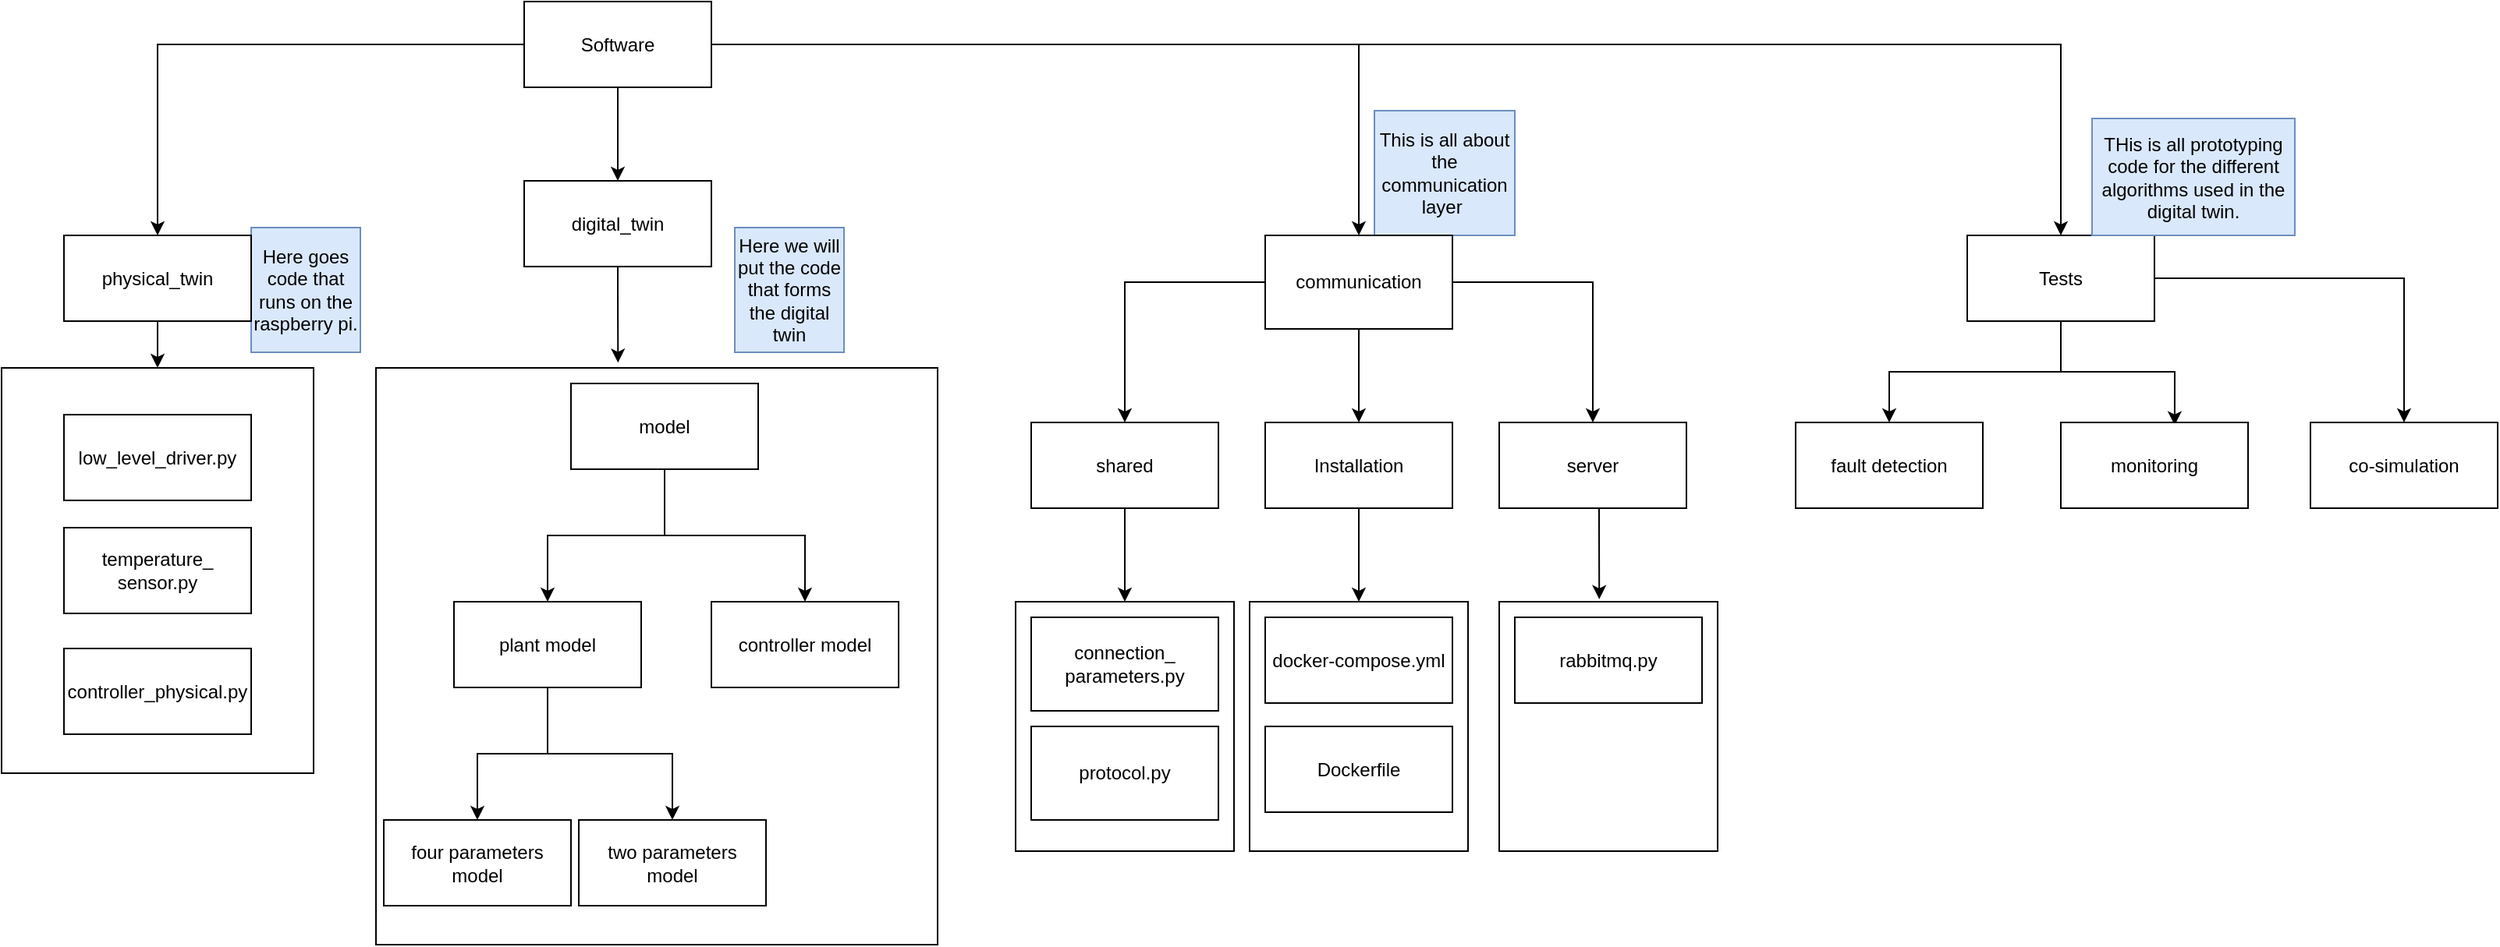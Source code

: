 <mxfile version="13.9.9" type="device"><diagram id="iEd0tF4DcvAUMcgzVtME" name="Page-1"><mxGraphModel dx="1185" dy="685" grid="1" gridSize="10" guides="1" tooltips="1" connect="1" arrows="1" fold="1" page="1" pageScale="1" pageWidth="850" pageHeight="1100" math="0" shadow="0"><root><mxCell id="0"/><mxCell id="1" parent="0"/><mxCell id="6I1G9g00M3twC3bizAIg-43" value="" style="rounded=0;whiteSpace=wrap;html=1;" vertex="1" parent="1"><mxGeometry x="1020" y="540" width="140" height="160" as="geometry"/></mxCell><mxCell id="6I1G9g00M3twC3bizAIg-42" value="" style="rounded=0;whiteSpace=wrap;html=1;" vertex="1" parent="1"><mxGeometry x="860" y="540" width="140" height="160" as="geometry"/></mxCell><mxCell id="X4DmHsCRrUhemdWOnzhn-28" value="" style="rounded=0;whiteSpace=wrap;html=1;" parent="1" vertex="1"><mxGeometry x="300" y="390" width="360" height="370" as="geometry"/></mxCell><mxCell id="X4DmHsCRrUhemdWOnzhn-27" value="" style="rounded=0;whiteSpace=wrap;html=1;" parent="1" vertex="1"><mxGeometry x="60" y="390" width="200" height="260" as="geometry"/></mxCell><mxCell id="X4DmHsCRrUhemdWOnzhn-26" value="" style="rounded=0;whiteSpace=wrap;html=1;" parent="1" vertex="1"><mxGeometry x="710" y="540" width="140" height="160" as="geometry"/></mxCell><mxCell id="X4DmHsCRrUhemdWOnzhn-30" style="edgeStyle=orthogonalEdgeStyle;rounded=0;orthogonalLoop=1;jettySize=auto;html=1;exitX=0.5;exitY=1;exitDx=0;exitDy=0;entryX=0.431;entryY=-0.009;entryDx=0;entryDy=0;entryPerimeter=0;" parent="1" source="X4DmHsCRrUhemdWOnzhn-2" target="X4DmHsCRrUhemdWOnzhn-28" edge="1"><mxGeometry relative="1" as="geometry"><Array as="points"><mxPoint x="455" y="340"/><mxPoint x="455" y="340"/></Array></mxGeometry></mxCell><mxCell id="X4DmHsCRrUhemdWOnzhn-2" value="digital_twin" style="rounded=0;whiteSpace=wrap;html=1;" parent="1" vertex="1"><mxGeometry x="395" y="270" width="120" height="55" as="geometry"/></mxCell><mxCell id="X4DmHsCRrUhemdWOnzhn-14" style="edgeStyle=orthogonalEdgeStyle;rounded=0;orthogonalLoop=1;jettySize=auto;html=1;entryX=0.5;entryY=0;entryDx=0;entryDy=0;" parent="1" source="X4DmHsCRrUhemdWOnzhn-4" target="X4DmHsCRrUhemdWOnzhn-12" edge="1"><mxGeometry relative="1" as="geometry"/></mxCell><mxCell id="X4DmHsCRrUhemdWOnzhn-16" style="edgeStyle=orthogonalEdgeStyle;rounded=0;orthogonalLoop=1;jettySize=auto;html=1;" parent="1" source="X4DmHsCRrUhemdWOnzhn-4" target="X4DmHsCRrUhemdWOnzhn-13" edge="1"><mxGeometry relative="1" as="geometry"/></mxCell><mxCell id="X4DmHsCRrUhemdWOnzhn-17" style="edgeStyle=orthogonalEdgeStyle;rounded=0;orthogonalLoop=1;jettySize=auto;html=1;entryX=0.5;entryY=0;entryDx=0;entryDy=0;" parent="1" source="X4DmHsCRrUhemdWOnzhn-4" target="X4DmHsCRrUhemdWOnzhn-11" edge="1"><mxGeometry relative="1" as="geometry"/></mxCell><mxCell id="X4DmHsCRrUhemdWOnzhn-4" value="communication" style="rounded=0;whiteSpace=wrap;html=1;" parent="1" vertex="1"><mxGeometry x="870" y="305" width="120" height="60" as="geometry"/></mxCell><mxCell id="X4DmHsCRrUhemdWOnzhn-11" value="Installation" style="rounded=0;whiteSpace=wrap;html=1;" parent="1" vertex="1"><mxGeometry x="870" y="425" width="120" height="55" as="geometry"/></mxCell><mxCell id="X4DmHsCRrUhemdWOnzhn-12" value="shared" style="rounded=0;whiteSpace=wrap;html=1;" parent="1" vertex="1"><mxGeometry x="720" y="425" width="120" height="55" as="geometry"/></mxCell><mxCell id="X4DmHsCRrUhemdWOnzhn-13" value="server" style="rounded=0;whiteSpace=wrap;html=1;" parent="1" vertex="1"><mxGeometry x="1020" y="425" width="120" height="55" as="geometry"/></mxCell><mxCell id="X4DmHsCRrUhemdWOnzhn-18" value="docker-compose.yml" style="rounded=0;whiteSpace=wrap;html=1;" parent="1" vertex="1"><mxGeometry x="870" y="550" width="120" height="55" as="geometry"/></mxCell><mxCell id="X4DmHsCRrUhemdWOnzhn-19" value="Dockerfile" style="rounded=0;whiteSpace=wrap;html=1;" parent="1" vertex="1"><mxGeometry x="870" y="620" width="120" height="55" as="geometry"/></mxCell><mxCell id="X4DmHsCRrUhemdWOnzhn-20" value="connection_&lt;br&gt;parameters.py" style="rounded=0;whiteSpace=wrap;html=1;" parent="1" vertex="1"><mxGeometry x="720" y="550" width="120" height="60" as="geometry"/></mxCell><mxCell id="X4DmHsCRrUhemdWOnzhn-21" value="protocol.py" style="rounded=0;whiteSpace=wrap;html=1;" parent="1" vertex="1"><mxGeometry x="720" y="620" width="120" height="60" as="geometry"/></mxCell><mxCell id="X4DmHsCRrUhemdWOnzhn-22" value="rabbitmq.py" style="rounded=0;whiteSpace=wrap;html=1;" parent="1" vertex="1"><mxGeometry x="1030" y="550" width="120" height="55" as="geometry"/></mxCell><mxCell id="CV0vzG2fWvN9T7Pu7cEo-2" value="" style="edgeStyle=orthogonalEdgeStyle;rounded=0;orthogonalLoop=1;jettySize=auto;html=1;" parent="1" source="X4DmHsCRrUhemdWOnzhn-23" target="CV0vzG2fWvN9T7Pu7cEo-1" edge="1"><mxGeometry relative="1" as="geometry"/></mxCell><mxCell id="CV0vzG2fWvN9T7Pu7cEo-4" style="edgeStyle=orthogonalEdgeStyle;rounded=0;orthogonalLoop=1;jettySize=auto;html=1;entryX=0.5;entryY=0;entryDx=0;entryDy=0;" parent="1" source="X4DmHsCRrUhemdWOnzhn-23" target="CV0vzG2fWvN9T7Pu7cEo-3" edge="1"><mxGeometry relative="1" as="geometry"/></mxCell><mxCell id="X4DmHsCRrUhemdWOnzhn-23" value="model" style="rounded=0;whiteSpace=wrap;html=1;" parent="1" vertex="1"><mxGeometry x="425" y="400" width="120" height="55" as="geometry"/></mxCell><mxCell id="X4DmHsCRrUhemdWOnzhn-25" value="fault detection" style="rounded=0;whiteSpace=wrap;html=1;" parent="1" vertex="1"><mxGeometry x="1210" y="425" width="120" height="55" as="geometry"/></mxCell><mxCell id="CV0vzG2fWvN9T7Pu7cEo-19" style="edgeStyle=orthogonalEdgeStyle;rounded=0;orthogonalLoop=1;jettySize=auto;html=1;" parent="1" source="X4DmHsCRrUhemdWOnzhn-38" target="CV0vzG2fWvN9T7Pu7cEo-16" edge="1"><mxGeometry relative="1" as="geometry"/></mxCell><mxCell id="CV0vzG2fWvN9T7Pu7cEo-20" style="edgeStyle=orthogonalEdgeStyle;rounded=0;orthogonalLoop=1;jettySize=auto;html=1;entryX=0.608;entryY=0.033;entryDx=0;entryDy=0;entryPerimeter=0;" parent="1" source="X4DmHsCRrUhemdWOnzhn-38" target="CV0vzG2fWvN9T7Pu7cEo-17" edge="1"><mxGeometry relative="1" as="geometry"/></mxCell><mxCell id="6I1G9g00M3twC3bizAIg-1" style="edgeStyle=orthogonalEdgeStyle;rounded=0;orthogonalLoop=1;jettySize=auto;html=1;entryX=0.5;entryY=0;entryDx=0;entryDy=0;" edge="1" parent="1" source="X4DmHsCRrUhemdWOnzhn-38" target="X4DmHsCRrUhemdWOnzhn-25"><mxGeometry relative="1" as="geometry"/></mxCell><mxCell id="X4DmHsCRrUhemdWOnzhn-38" value="Tests" style="rounded=0;whiteSpace=wrap;html=1;" parent="1" vertex="1"><mxGeometry x="1320" y="305" width="120" height="55" as="geometry"/></mxCell><mxCell id="CV0vzG2fWvN9T7Pu7cEo-6" value="" style="edgeStyle=orthogonalEdgeStyle;rounded=0;orthogonalLoop=1;jettySize=auto;html=1;" parent="1" source="CV0vzG2fWvN9T7Pu7cEo-1" target="CV0vzG2fWvN9T7Pu7cEo-5" edge="1"><mxGeometry relative="1" as="geometry"/></mxCell><mxCell id="CV0vzG2fWvN9T7Pu7cEo-8" style="edgeStyle=orthogonalEdgeStyle;rounded=0;orthogonalLoop=1;jettySize=auto;html=1;entryX=0.5;entryY=0;entryDx=0;entryDy=0;" parent="1" source="CV0vzG2fWvN9T7Pu7cEo-1" target="CV0vzG2fWvN9T7Pu7cEo-7" edge="1"><mxGeometry relative="1" as="geometry"/></mxCell><mxCell id="CV0vzG2fWvN9T7Pu7cEo-1" value="plant model" style="rounded=0;whiteSpace=wrap;html=1;" parent="1" vertex="1"><mxGeometry x="350" y="540" width="120" height="55" as="geometry"/></mxCell><mxCell id="CV0vzG2fWvN9T7Pu7cEo-3" value="controller model" style="rounded=0;whiteSpace=wrap;html=1;" parent="1" vertex="1"><mxGeometry x="515" y="540" width="120" height="55" as="geometry"/></mxCell><mxCell id="CV0vzG2fWvN9T7Pu7cEo-5" value="two parameters model" style="rounded=0;whiteSpace=wrap;html=1;" parent="1" vertex="1"><mxGeometry x="430" y="680" width="120" height="55" as="geometry"/></mxCell><mxCell id="CV0vzG2fWvN9T7Pu7cEo-7" value="four parameters model" style="rounded=0;whiteSpace=wrap;html=1;" parent="1" vertex="1"><mxGeometry x="305" y="680" width="120" height="55" as="geometry"/></mxCell><mxCell id="CV0vzG2fWvN9T7Pu7cEo-16" value="co-simulation" style="rounded=0;whiteSpace=wrap;html=1;" parent="1" vertex="1"><mxGeometry x="1540" y="425" width="120" height="55" as="geometry"/></mxCell><mxCell id="CV0vzG2fWvN9T7Pu7cEo-17" value="monitoring" style="rounded=0;whiteSpace=wrap;html=1;" parent="1" vertex="1"><mxGeometry x="1380" y="425" width="120" height="55" as="geometry"/></mxCell><mxCell id="CV0vzG2fWvN9T7Pu7cEo-24" value="Here goes code that runs on the raspberry pi." style="text;html=1;strokeColor=#6c8ebf;fillColor=#dae8fc;align=center;verticalAlign=middle;whiteSpace=wrap;rounded=0;" parent="1" vertex="1"><mxGeometry x="220" y="300" width="70" height="80" as="geometry"/></mxCell><mxCell id="CV0vzG2fWvN9T7Pu7cEo-25" value="Here we will put the code that forms the digital twin" style="text;html=1;strokeColor=#6c8ebf;fillColor=#dae8fc;align=center;verticalAlign=middle;whiteSpace=wrap;rounded=0;" parent="1" vertex="1"><mxGeometry x="530" y="300" width="70" height="80" as="geometry"/></mxCell><mxCell id="CV0vzG2fWvN9T7Pu7cEo-26" value="This is all about the communication layer&amp;nbsp;" style="text;html=1;strokeColor=#6c8ebf;fillColor=#dae8fc;align=center;verticalAlign=middle;whiteSpace=wrap;rounded=0;" parent="1" vertex="1"><mxGeometry x="940" y="225" width="90" height="80" as="geometry"/></mxCell><mxCell id="CV0vzG2fWvN9T7Pu7cEo-27" value="THis is all prototyping code for the different algorithms used in the digital twin." style="text;html=1;strokeColor=#6c8ebf;fillColor=#dae8fc;align=center;verticalAlign=middle;whiteSpace=wrap;rounded=0;" parent="1" vertex="1"><mxGeometry x="1400" y="230" width="130" height="75" as="geometry"/></mxCell><mxCell id="6I1G9g00M3twC3bizAIg-36" style="edgeStyle=orthogonalEdgeStyle;rounded=0;orthogonalLoop=1;jettySize=auto;html=1;entryX=0.5;entryY=0;entryDx=0;entryDy=0;" edge="1" parent="1" source="6I1G9g00M3twC3bizAIg-3" target="X4DmHsCRrUhemdWOnzhn-27"><mxGeometry relative="1" as="geometry"/></mxCell><mxCell id="6I1G9g00M3twC3bizAIg-3" value="physical_twin" style="rounded=0;whiteSpace=wrap;html=1;" vertex="1" parent="1"><mxGeometry x="100" y="305" width="120" height="55" as="geometry"/></mxCell><mxCell id="6I1G9g00M3twC3bizAIg-4" value="low_level_driver.py" style="rounded=0;whiteSpace=wrap;html=1;" vertex="1" parent="1"><mxGeometry x="100" y="420" width="120" height="55" as="geometry"/></mxCell><mxCell id="6I1G9g00M3twC3bizAIg-5" value="temperature_&lt;br&gt;sensor.py" style="rounded=0;whiteSpace=wrap;html=1;" vertex="1" parent="1"><mxGeometry x="100" y="492.5" width="120" height="55" as="geometry"/></mxCell><mxCell id="6I1G9g00M3twC3bizAIg-6" value="controller_physical.py" style="rounded=0;whiteSpace=wrap;html=1;" vertex="1" parent="1"><mxGeometry x="100" y="570" width="120" height="55" as="geometry"/></mxCell><mxCell id="6I1G9g00M3twC3bizAIg-10" value="model" style="rounded=0;whiteSpace=wrap;html=1;" vertex="1" parent="1"><mxGeometry x="425" y="400" width="120" height="55" as="geometry"/></mxCell><mxCell id="6I1G9g00M3twC3bizAIg-12" value="communication" style="rounded=0;whiteSpace=wrap;html=1;" vertex="1" parent="1"><mxGeometry x="870" y="305" width="120" height="60" as="geometry"/></mxCell><mxCell id="6I1G9g00M3twC3bizAIg-13" value="server" style="rounded=0;whiteSpace=wrap;html=1;" vertex="1" parent="1"><mxGeometry x="1020" y="425" width="120" height="55" as="geometry"/></mxCell><mxCell id="6I1G9g00M3twC3bizAIg-14" value="Installation" style="rounded=0;whiteSpace=wrap;html=1;" vertex="1" parent="1"><mxGeometry x="870" y="425" width="120" height="55" as="geometry"/></mxCell><mxCell id="6I1G9g00M3twC3bizAIg-15" value="shared" style="rounded=0;whiteSpace=wrap;html=1;" vertex="1" parent="1"><mxGeometry x="720" y="425" width="120" height="55" as="geometry"/></mxCell><mxCell id="6I1G9g00M3twC3bizAIg-16" value="connection_&lt;br&gt;parameters.py" style="rounded=0;whiteSpace=wrap;html=1;" vertex="1" parent="1"><mxGeometry x="720" y="550" width="120" height="60" as="geometry"/></mxCell><mxCell id="6I1G9g00M3twC3bizAIg-17" value="protocol.py" style="rounded=0;whiteSpace=wrap;html=1;" vertex="1" parent="1"><mxGeometry x="720" y="620" width="120" height="60" as="geometry"/></mxCell><mxCell id="6I1G9g00M3twC3bizAIg-26" value="model" style="rounded=0;whiteSpace=wrap;html=1;" vertex="1" parent="1"><mxGeometry x="425" y="400" width="120" height="55" as="geometry"/></mxCell><mxCell id="6I1G9g00M3twC3bizAIg-34" style="edgeStyle=orthogonalEdgeStyle;rounded=0;orthogonalLoop=1;jettySize=auto;html=1;entryX=0.5;entryY=0;entryDx=0;entryDy=0;" edge="1" parent="1" source="6I1G9g00M3twC3bizAIg-27" target="6I1G9g00M3twC3bizAIg-3"><mxGeometry relative="1" as="geometry"/></mxCell><mxCell id="6I1G9g00M3twC3bizAIg-38" style="edgeStyle=orthogonalEdgeStyle;rounded=0;orthogonalLoop=1;jettySize=auto;html=1;entryX=0.5;entryY=0;entryDx=0;entryDy=0;" edge="1" parent="1" source="6I1G9g00M3twC3bizAIg-27" target="6I1G9g00M3twC3bizAIg-12"><mxGeometry relative="1" as="geometry"/></mxCell><mxCell id="6I1G9g00M3twC3bizAIg-40" value="" style="edgeStyle=orthogonalEdgeStyle;rounded=0;orthogonalLoop=1;jettySize=auto;html=1;" edge="1" parent="1" source="6I1G9g00M3twC3bizAIg-27" target="X4DmHsCRrUhemdWOnzhn-2"><mxGeometry relative="1" as="geometry"/></mxCell><mxCell id="6I1G9g00M3twC3bizAIg-47" style="edgeStyle=orthogonalEdgeStyle;rounded=0;orthogonalLoop=1;jettySize=auto;html=1;entryX=0.5;entryY=0;entryDx=0;entryDy=0;" edge="1" parent="1" source="6I1G9g00M3twC3bizAIg-27" target="X4DmHsCRrUhemdWOnzhn-38"><mxGeometry relative="1" as="geometry"/></mxCell><mxCell id="6I1G9g00M3twC3bizAIg-27" value="Software" style="rounded=0;whiteSpace=wrap;html=1;" vertex="1" parent="1"><mxGeometry x="395" y="155" width="120" height="55" as="geometry"/></mxCell><mxCell id="6I1G9g00M3twC3bizAIg-45" style="edgeStyle=orthogonalEdgeStyle;rounded=0;orthogonalLoop=1;jettySize=auto;html=1;entryX=0.458;entryY=-0.01;entryDx=0;entryDy=0;entryPerimeter=0;" edge="1" parent="1" source="6I1G9g00M3twC3bizAIg-29" target="6I1G9g00M3twC3bizAIg-43"><mxGeometry relative="1" as="geometry"><Array as="points"><mxPoint x="1084" y="490"/><mxPoint x="1084" y="490"/></Array></mxGeometry></mxCell><mxCell id="6I1G9g00M3twC3bizAIg-29" value="server" style="rounded=0;whiteSpace=wrap;html=1;" vertex="1" parent="1"><mxGeometry x="1020" y="425" width="120" height="55" as="geometry"/></mxCell><mxCell id="6I1G9g00M3twC3bizAIg-46" style="edgeStyle=orthogonalEdgeStyle;rounded=0;orthogonalLoop=1;jettySize=auto;html=1;entryX=0.5;entryY=0;entryDx=0;entryDy=0;" edge="1" parent="1" source="6I1G9g00M3twC3bizAIg-30" target="6I1G9g00M3twC3bizAIg-42"><mxGeometry relative="1" as="geometry"/></mxCell><mxCell id="6I1G9g00M3twC3bizAIg-30" value="Installation" style="rounded=0;whiteSpace=wrap;html=1;" vertex="1" parent="1"><mxGeometry x="870" y="425" width="120" height="55" as="geometry"/></mxCell><mxCell id="6I1G9g00M3twC3bizAIg-41" style="edgeStyle=orthogonalEdgeStyle;rounded=0;orthogonalLoop=1;jettySize=auto;html=1;" edge="1" parent="1" source="6I1G9g00M3twC3bizAIg-31" target="X4DmHsCRrUhemdWOnzhn-26"><mxGeometry relative="1" as="geometry"/></mxCell><mxCell id="6I1G9g00M3twC3bizAIg-31" value="shared" style="rounded=0;whiteSpace=wrap;html=1;" vertex="1" parent="1"><mxGeometry x="720" y="425" width="120" height="55" as="geometry"/></mxCell></root></mxGraphModel></diagram></mxfile>